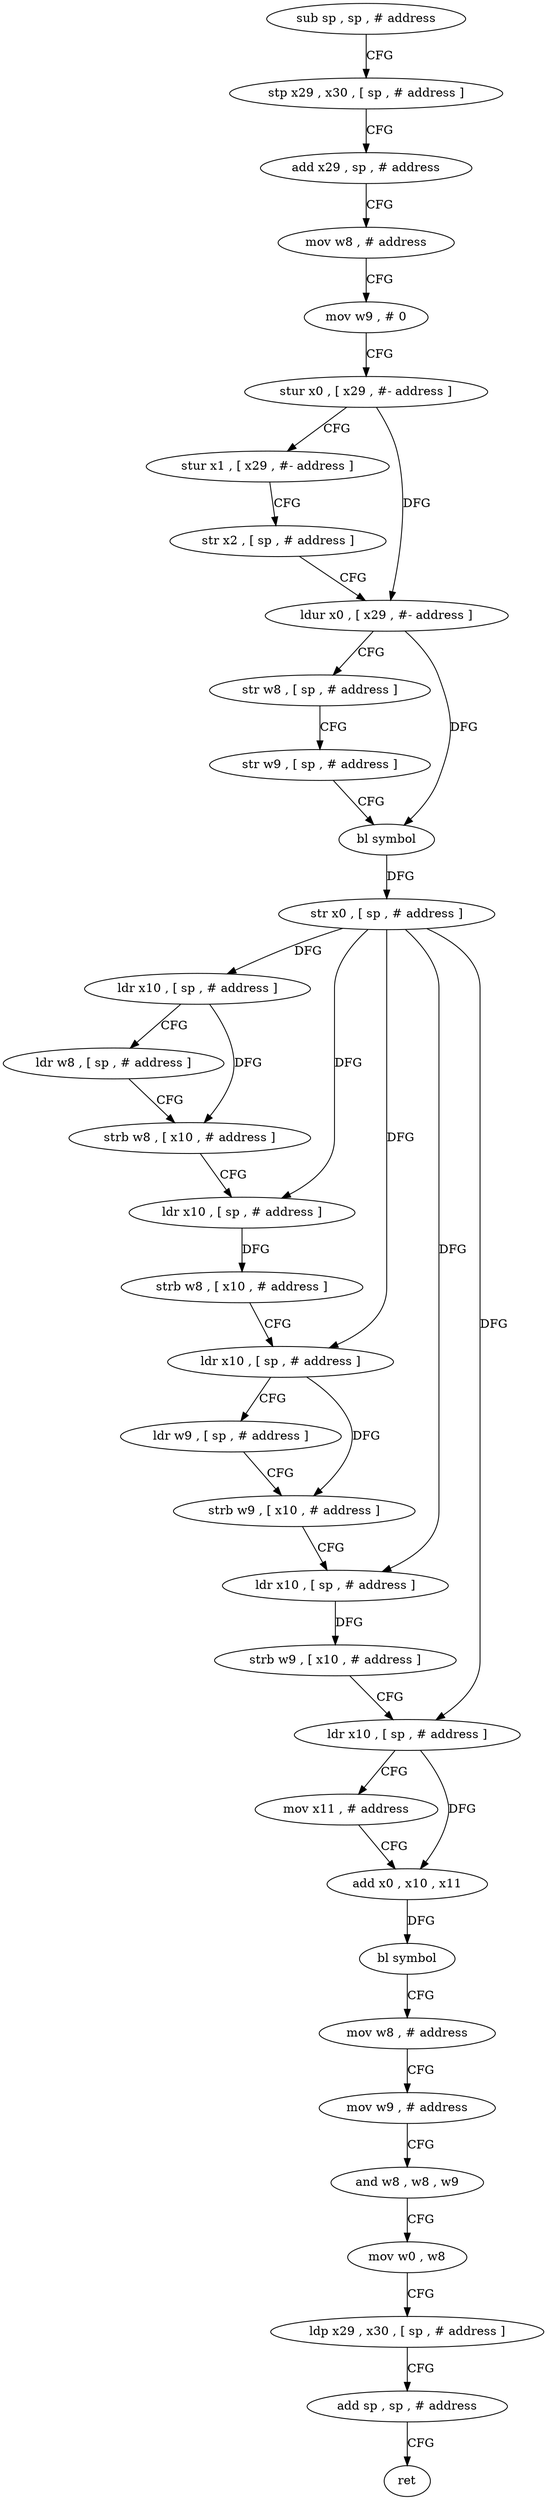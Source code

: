 digraph "func" {
"4267776" [label = "sub sp , sp , # address" ]
"4267780" [label = "stp x29 , x30 , [ sp , # address ]" ]
"4267784" [label = "add x29 , sp , # address" ]
"4267788" [label = "mov w8 , # address" ]
"4267792" [label = "mov w9 , # 0" ]
"4267796" [label = "stur x0 , [ x29 , #- address ]" ]
"4267800" [label = "stur x1 , [ x29 , #- address ]" ]
"4267804" [label = "str x2 , [ sp , # address ]" ]
"4267808" [label = "ldur x0 , [ x29 , #- address ]" ]
"4267812" [label = "str w8 , [ sp , # address ]" ]
"4267816" [label = "str w9 , [ sp , # address ]" ]
"4267820" [label = "bl symbol" ]
"4267824" [label = "str x0 , [ sp , # address ]" ]
"4267828" [label = "ldr x10 , [ sp , # address ]" ]
"4267832" [label = "ldr w8 , [ sp , # address ]" ]
"4267836" [label = "strb w8 , [ x10 , # address ]" ]
"4267840" [label = "ldr x10 , [ sp , # address ]" ]
"4267844" [label = "strb w8 , [ x10 , # address ]" ]
"4267848" [label = "ldr x10 , [ sp , # address ]" ]
"4267852" [label = "ldr w9 , [ sp , # address ]" ]
"4267856" [label = "strb w9 , [ x10 , # address ]" ]
"4267860" [label = "ldr x10 , [ sp , # address ]" ]
"4267864" [label = "strb w9 , [ x10 , # address ]" ]
"4267868" [label = "ldr x10 , [ sp , # address ]" ]
"4267872" [label = "mov x11 , # address" ]
"4267876" [label = "add x0 , x10 , x11" ]
"4267880" [label = "bl symbol" ]
"4267884" [label = "mov w8 , # address" ]
"4267888" [label = "mov w9 , # address" ]
"4267892" [label = "and w8 , w8 , w9" ]
"4267896" [label = "mov w0 , w8" ]
"4267900" [label = "ldp x29 , x30 , [ sp , # address ]" ]
"4267904" [label = "add sp , sp , # address" ]
"4267908" [label = "ret" ]
"4267776" -> "4267780" [ label = "CFG" ]
"4267780" -> "4267784" [ label = "CFG" ]
"4267784" -> "4267788" [ label = "CFG" ]
"4267788" -> "4267792" [ label = "CFG" ]
"4267792" -> "4267796" [ label = "CFG" ]
"4267796" -> "4267800" [ label = "CFG" ]
"4267796" -> "4267808" [ label = "DFG" ]
"4267800" -> "4267804" [ label = "CFG" ]
"4267804" -> "4267808" [ label = "CFG" ]
"4267808" -> "4267812" [ label = "CFG" ]
"4267808" -> "4267820" [ label = "DFG" ]
"4267812" -> "4267816" [ label = "CFG" ]
"4267816" -> "4267820" [ label = "CFG" ]
"4267820" -> "4267824" [ label = "DFG" ]
"4267824" -> "4267828" [ label = "DFG" ]
"4267824" -> "4267840" [ label = "DFG" ]
"4267824" -> "4267848" [ label = "DFG" ]
"4267824" -> "4267860" [ label = "DFG" ]
"4267824" -> "4267868" [ label = "DFG" ]
"4267828" -> "4267832" [ label = "CFG" ]
"4267828" -> "4267836" [ label = "DFG" ]
"4267832" -> "4267836" [ label = "CFG" ]
"4267836" -> "4267840" [ label = "CFG" ]
"4267840" -> "4267844" [ label = "DFG" ]
"4267844" -> "4267848" [ label = "CFG" ]
"4267848" -> "4267852" [ label = "CFG" ]
"4267848" -> "4267856" [ label = "DFG" ]
"4267852" -> "4267856" [ label = "CFG" ]
"4267856" -> "4267860" [ label = "CFG" ]
"4267860" -> "4267864" [ label = "DFG" ]
"4267864" -> "4267868" [ label = "CFG" ]
"4267868" -> "4267872" [ label = "CFG" ]
"4267868" -> "4267876" [ label = "DFG" ]
"4267872" -> "4267876" [ label = "CFG" ]
"4267876" -> "4267880" [ label = "DFG" ]
"4267880" -> "4267884" [ label = "CFG" ]
"4267884" -> "4267888" [ label = "CFG" ]
"4267888" -> "4267892" [ label = "CFG" ]
"4267892" -> "4267896" [ label = "CFG" ]
"4267896" -> "4267900" [ label = "CFG" ]
"4267900" -> "4267904" [ label = "CFG" ]
"4267904" -> "4267908" [ label = "CFG" ]
}
